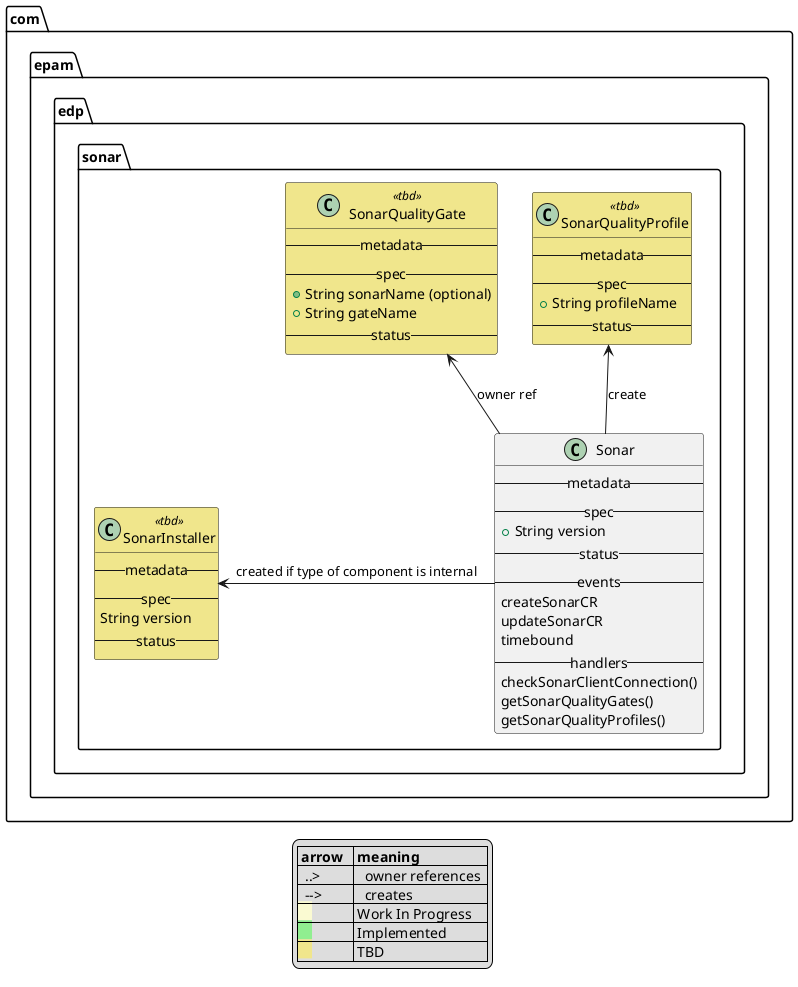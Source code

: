 @startuml

package com.epam.edp.sonar {
  class Sonar {
    -- metadata --
    -- spec --
    + String version
    -- status --
    -- events --
    createSonarCR
    updateSonarCR
    timebound
    -- handlers --
    checkSonarClientConnection()
    getSonarQualityGates()
    getSonarQualityProfiles()
  }

  class SonarInstaller <<tbd>> {
  -- metadata --
  -- spec --
    String version
  -- status --
  }
  SonarInstaller <-r- Sonar : created if type of component is internal

  class SonarQualityProfile<<tbd>> {
    -- metadata --
    -- spec --
    + String profileName
    -- status --
  }
  SonarQualityProfile <-d- Sonar : create

  class SonarQualityGate<<tbd>> {
    -- metadata --
    -- spec --
    + String sonarName (optional)
    + String gateName
    -- status --
  }
  SonarQualityGate <-d-  Sonar : owner ref
}


legend
|= arrow   |= meaning|
|  ..>     |   owner references  |
|  -->     |   creates     |
|<back:LightGoldenRodYellow>    </back>| Work In Progress |
|<back:LightGreen>    </back>| Implemented |
|<back:Khaki>    </back>| TBD |
endlegend

skinparam class {
	backgroundColor<<impl>> LightGoldenRodYellow
	backgroundColor<<wip>> LightGreen
	backgroundColor<<tbd>> Khaki
}
@enduml